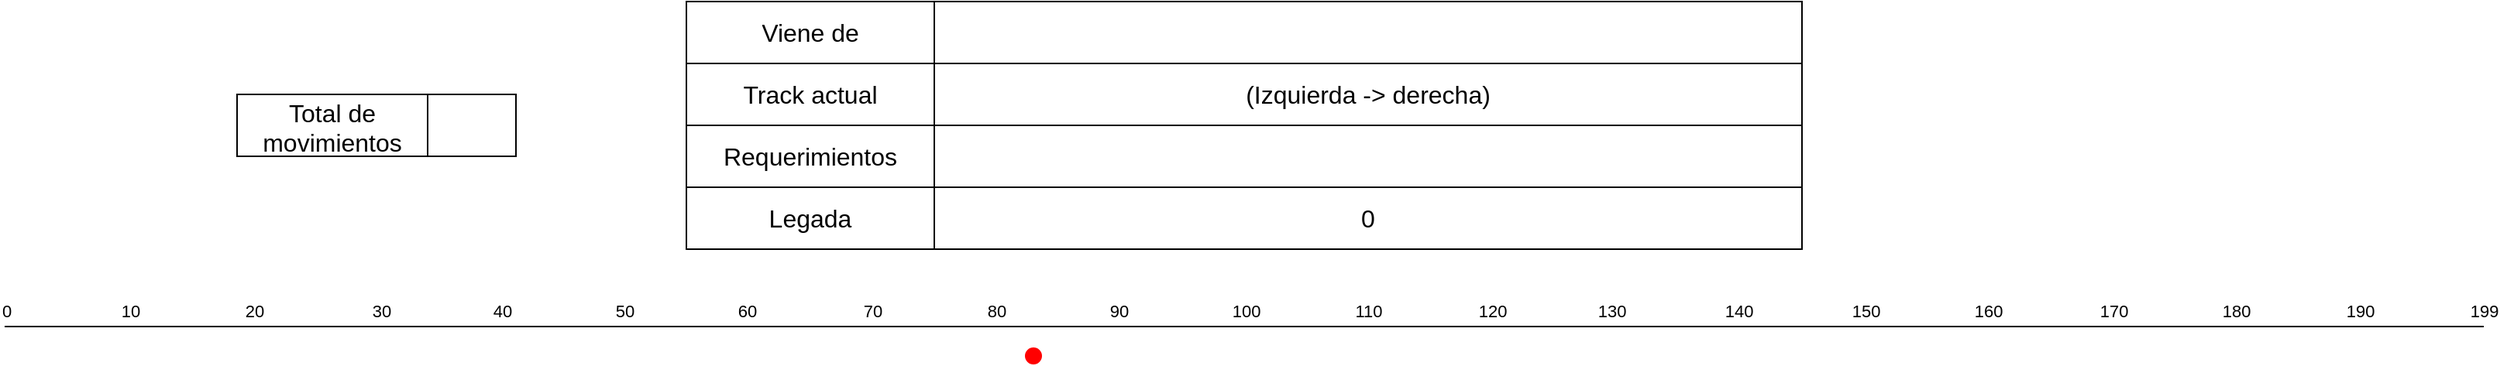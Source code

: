 <mxfile version="22.1.3" type="device">
  <diagram name="Page-1" id="3K1C0nyswlFL-O_2c9Qy">
    <mxGraphModel dx="1647" dy="873" grid="1" gridSize="10" guides="1" tooltips="1" connect="1" arrows="1" fold="1" page="1" pageScale="1" pageWidth="827" pageHeight="1169" math="0" shadow="0">
      <root>
        <mxCell id="0" />
        <mxCell id="1" parent="0" />
        <mxCell id="g0mQy8Gciv3Qlwi9EDm0-2" value="" style="ellipse;whiteSpace=wrap;html=1;aspect=fixed;fillColor=#FF0000;strokeColor=#FF0000;" parent="1" vertex="1">
          <mxGeometry x="699" y="234" width="10" height="10" as="geometry" />
        </mxCell>
        <mxCell id="g0mQy8Gciv3Qlwi9EDm0-7" value="" style="endArrow=none;html=1;rounded=0;" parent="1" edge="1">
          <mxGeometry width="50" height="50" relative="1" as="geometry">
            <mxPoint x="40" y="220" as="sourcePoint" />
            <mxPoint x="1640" y="220" as="targetPoint" />
          </mxGeometry>
        </mxCell>
        <mxCell id="g0mQy8Gciv3Qlwi9EDm0-8" value="0" style="edgeLabel;html=1;align=center;verticalAlign=middle;resizable=0;points=[];" parent="g0mQy8Gciv3Qlwi9EDm0-7" vertex="1" connectable="0">
          <mxGeometry x="-0.957" y="4" relative="1" as="geometry">
            <mxPoint x="-34" y="-6" as="offset" />
          </mxGeometry>
        </mxCell>
        <mxCell id="g0mQy8Gciv3Qlwi9EDm0-9" value="199" style="edgeLabel;html=1;align=center;verticalAlign=middle;resizable=0;points=[];" parent="g0mQy8Gciv3Qlwi9EDm0-7" vertex="1" connectable="0">
          <mxGeometry x="0.964" y="-2" relative="1" as="geometry">
            <mxPoint x="29" y="-12" as="offset" />
          </mxGeometry>
        </mxCell>
        <mxCell id="g0mQy8Gciv3Qlwi9EDm0-16" value="10" style="edgeLabel;html=1;align=center;verticalAlign=middle;resizable=0;points=[];" parent="g0mQy8Gciv3Qlwi9EDm0-7" vertex="1" connectable="0">
          <mxGeometry x="-0.899" relative="1" as="geometry">
            <mxPoint y="-10" as="offset" />
          </mxGeometry>
        </mxCell>
        <mxCell id="g0mQy8Gciv3Qlwi9EDm0-17" value="20" style="edgeLabel;html=1;align=center;verticalAlign=middle;resizable=0;points=[];" parent="g0mQy8Gciv3Qlwi9EDm0-7" vertex="1" connectable="0">
          <mxGeometry x="-0.799" y="2" relative="1" as="geometry">
            <mxPoint y="-8" as="offset" />
          </mxGeometry>
        </mxCell>
        <mxCell id="g0mQy8Gciv3Qlwi9EDm0-18" value="30" style="edgeLabel;html=1;align=center;verticalAlign=middle;resizable=0;points=[];" parent="g0mQy8Gciv3Qlwi9EDm0-7" vertex="1" connectable="0">
          <mxGeometry x="-0.697" y="4" relative="1" as="geometry">
            <mxPoint y="-6" as="offset" />
          </mxGeometry>
        </mxCell>
        <mxCell id="g0mQy8Gciv3Qlwi9EDm0-19" value="40" style="edgeLabel;html=1;align=center;verticalAlign=middle;resizable=0;points=[];" parent="g0mQy8Gciv3Qlwi9EDm0-7" vertex="1" connectable="0">
          <mxGeometry x="-0.599" y="-2" relative="1" as="geometry">
            <mxPoint y="-12" as="offset" />
          </mxGeometry>
        </mxCell>
        <mxCell id="g0mQy8Gciv3Qlwi9EDm0-20" value="50" style="edgeLabel;html=1;align=center;verticalAlign=middle;resizable=0;points=[];" parent="g0mQy8Gciv3Qlwi9EDm0-7" vertex="1" connectable="0">
          <mxGeometry x="-0.503" y="-3" relative="1" as="geometry">
            <mxPoint x="2" y="-13" as="offset" />
          </mxGeometry>
        </mxCell>
        <mxCell id="g0mQy8Gciv3Qlwi9EDm0-21" value="60" style="edgeLabel;html=1;align=center;verticalAlign=middle;resizable=0;points=[];" parent="g0mQy8Gciv3Qlwi9EDm0-7" vertex="1" connectable="0">
          <mxGeometry x="-0.405" y="2" relative="1" as="geometry">
            <mxPoint x="3" y="-8" as="offset" />
          </mxGeometry>
        </mxCell>
        <mxCell id="g0mQy8Gciv3Qlwi9EDm0-22" value="70" style="edgeLabel;html=1;align=center;verticalAlign=middle;resizable=0;points=[];" parent="g0mQy8Gciv3Qlwi9EDm0-7" vertex="1" connectable="0">
          <mxGeometry x="-0.299" y="2" relative="1" as="geometry">
            <mxPoint x="-1" y="-8" as="offset" />
          </mxGeometry>
        </mxCell>
        <mxCell id="g0mQy8Gciv3Qlwi9EDm0-23" value="80" style="edgeLabel;html=1;align=center;verticalAlign=middle;resizable=0;points=[];" parent="g0mQy8Gciv3Qlwi9EDm0-7" vertex="1" connectable="0">
          <mxGeometry x="-0.199" y="4" relative="1" as="geometry">
            <mxPoint x="-1" y="-6" as="offset" />
          </mxGeometry>
        </mxCell>
        <mxCell id="g0mQy8Gciv3Qlwi9EDm0-25" value="90" style="edgeLabel;html=1;align=center;verticalAlign=middle;resizable=0;points=[];" parent="g0mQy8Gciv3Qlwi9EDm0-7" vertex="1" connectable="0">
          <mxGeometry x="-0.105" y="-2" relative="1" as="geometry">
            <mxPoint x="3" y="-12" as="offset" />
          </mxGeometry>
        </mxCell>
        <mxCell id="g0mQy8Gciv3Qlwi9EDm0-46" value="100" style="edgeLabel;html=1;align=center;verticalAlign=middle;resizable=0;points=[];" parent="g0mQy8Gciv3Qlwi9EDm0-7" vertex="1" connectable="0">
          <mxGeometry x="-0.007" relative="1" as="geometry">
            <mxPoint x="6" y="-10" as="offset" />
          </mxGeometry>
        </mxCell>
        <mxCell id="g0mQy8Gciv3Qlwi9EDm0-49" value="110" style="edgeLabel;html=1;align=center;verticalAlign=middle;resizable=0;points=[];" parent="g0mQy8Gciv3Qlwi9EDm0-7" vertex="1" connectable="0">
          <mxGeometry x="0.092" relative="1" as="geometry">
            <mxPoint x="6" y="-10" as="offset" />
          </mxGeometry>
        </mxCell>
        <mxCell id="g0mQy8Gciv3Qlwi9EDm0-50" value="120" style="edgeLabel;html=1;align=center;verticalAlign=middle;resizable=0;points=[];" parent="g0mQy8Gciv3Qlwi9EDm0-7" vertex="1" connectable="0">
          <mxGeometry x="0.197" relative="1" as="geometry">
            <mxPoint x="2" y="-10" as="offset" />
          </mxGeometry>
        </mxCell>
        <mxCell id="g0mQy8Gciv3Qlwi9EDm0-51" value="130" style="edgeLabel;html=1;align=center;verticalAlign=middle;resizable=0;points=[];" parent="g0mQy8Gciv3Qlwi9EDm0-7" vertex="1" connectable="0">
          <mxGeometry x="0.292" relative="1" as="geometry">
            <mxPoint x="3" y="-10" as="offset" />
          </mxGeometry>
        </mxCell>
        <mxCell id="g0mQy8Gciv3Qlwi9EDm0-52" value="140" style="edgeLabel;html=1;align=center;verticalAlign=middle;resizable=0;points=[];" parent="g0mQy8Gciv3Qlwi9EDm0-7" vertex="1" connectable="0">
          <mxGeometry x="0.395" y="-4" relative="1" as="geometry">
            <mxPoint x="3" y="-14" as="offset" />
          </mxGeometry>
        </mxCell>
        <mxCell id="g0mQy8Gciv3Qlwi9EDm0-53" value="150" style="edgeLabel;html=1;align=center;verticalAlign=middle;resizable=0;points=[];" parent="g0mQy8Gciv3Qlwi9EDm0-7" vertex="1" connectable="0">
          <mxGeometry x="0.499" y="2" relative="1" as="geometry">
            <mxPoint x="2" y="-8" as="offset" />
          </mxGeometry>
        </mxCell>
        <mxCell id="g0mQy8Gciv3Qlwi9EDm0-54" value="160" style="edgeLabel;html=1;align=center;verticalAlign=middle;resizable=0;points=[];" parent="g0mQy8Gciv3Qlwi9EDm0-7" vertex="1" connectable="0">
          <mxGeometry x="0.601" relative="1" as="geometry">
            <mxPoint x="-1" y="-10" as="offset" />
          </mxGeometry>
        </mxCell>
        <mxCell id="g0mQy8Gciv3Qlwi9EDm0-55" value="170" style="edgeLabel;html=1;align=center;verticalAlign=middle;resizable=0;points=[];" parent="g0mQy8Gciv3Qlwi9EDm0-7" vertex="1" connectable="0">
          <mxGeometry x="0.703" y="3" relative="1" as="geometry">
            <mxPoint x="-2" y="-7" as="offset" />
          </mxGeometry>
        </mxCell>
        <mxCell id="g0mQy8Gciv3Qlwi9EDm0-56" value="180" style="edgeLabel;html=1;align=center;verticalAlign=middle;resizable=0;points=[];" parent="g0mQy8Gciv3Qlwi9EDm0-7" vertex="1" connectable="0">
          <mxGeometry x="0.799" relative="1" as="geometry">
            <mxPoint x="1" y="-10" as="offset" />
          </mxGeometry>
        </mxCell>
        <mxCell id="g0mQy8Gciv3Qlwi9EDm0-57" value="190" style="edgeLabel;html=1;align=center;verticalAlign=middle;resizable=0;points=[];" parent="g0mQy8Gciv3Qlwi9EDm0-7" vertex="1" connectable="0">
          <mxGeometry x="0.901" y="3" relative="1" as="geometry">
            <mxPoint x="-1" y="-7" as="offset" />
          </mxGeometry>
        </mxCell>
        <mxCell id="g0mQy8Gciv3Qlwi9EDm0-62" value="" style="shape=table;startSize=0;container=1;collapsible=0;childLayout=tableLayout;fontSize=16;swimlaneLine=1;" parent="1" vertex="1">
          <mxGeometry x="480" y="10" width="720" height="160" as="geometry" />
        </mxCell>
        <mxCell id="g0mQy8Gciv3Qlwi9EDm0-63" value="" style="shape=tableRow;horizontal=0;startSize=0;swimlaneHead=0;swimlaneBody=0;strokeColor=inherit;top=0;left=0;bottom=0;right=0;collapsible=0;dropTarget=0;fillColor=none;points=[[0,0.5],[1,0.5]];portConstraint=eastwest;fontSize=16;" parent="g0mQy8Gciv3Qlwi9EDm0-62" vertex="1">
          <mxGeometry width="720" height="40" as="geometry" />
        </mxCell>
        <mxCell id="g0mQy8Gciv3Qlwi9EDm0-64" value="Viene de" style="shape=partialRectangle;html=1;whiteSpace=wrap;connectable=0;strokeColor=inherit;overflow=hidden;fillColor=none;top=0;left=0;bottom=0;right=0;pointerEvents=1;fontSize=16;" parent="g0mQy8Gciv3Qlwi9EDm0-63" vertex="1">
          <mxGeometry width="160" height="40" as="geometry">
            <mxRectangle width="160" height="40" as="alternateBounds" />
          </mxGeometry>
        </mxCell>
        <mxCell id="g0mQy8Gciv3Qlwi9EDm0-65" value="" style="shape=partialRectangle;html=1;whiteSpace=wrap;connectable=0;strokeColor=inherit;overflow=hidden;fillColor=none;top=0;left=0;bottom=0;right=0;pointerEvents=1;fontSize=16;" parent="g0mQy8Gciv3Qlwi9EDm0-63" vertex="1">
          <mxGeometry x="160" width="560" height="40" as="geometry">
            <mxRectangle width="560" height="40" as="alternateBounds" />
          </mxGeometry>
        </mxCell>
        <mxCell id="g0mQy8Gciv3Qlwi9EDm0-67" value="" style="shape=tableRow;horizontal=0;startSize=0;swimlaneHead=0;swimlaneBody=0;strokeColor=inherit;top=0;left=0;bottom=0;right=0;collapsible=0;dropTarget=0;fillColor=none;points=[[0,0.5],[1,0.5]];portConstraint=eastwest;fontSize=16;" parent="g0mQy8Gciv3Qlwi9EDm0-62" vertex="1">
          <mxGeometry y="40" width="720" height="40" as="geometry" />
        </mxCell>
        <mxCell id="g0mQy8Gciv3Qlwi9EDm0-68" value="Track actual" style="shape=partialRectangle;html=1;whiteSpace=wrap;connectable=0;strokeColor=inherit;overflow=hidden;fillColor=none;top=0;left=0;bottom=0;right=0;pointerEvents=1;fontSize=16;" parent="g0mQy8Gciv3Qlwi9EDm0-67" vertex="1">
          <mxGeometry width="160" height="40" as="geometry">
            <mxRectangle width="160" height="40" as="alternateBounds" />
          </mxGeometry>
        </mxCell>
        <mxCell id="g0mQy8Gciv3Qlwi9EDm0-69" value="(Izquierda -&amp;gt; derecha)" style="shape=partialRectangle;html=1;whiteSpace=wrap;connectable=0;strokeColor=inherit;overflow=hidden;fillColor=none;top=0;left=0;bottom=0;right=0;pointerEvents=1;fontSize=16;" parent="g0mQy8Gciv3Qlwi9EDm0-67" vertex="1">
          <mxGeometry x="160" width="560" height="40" as="geometry">
            <mxRectangle width="560" height="40" as="alternateBounds" />
          </mxGeometry>
        </mxCell>
        <mxCell id="g0mQy8Gciv3Qlwi9EDm0-71" value="" style="shape=tableRow;horizontal=0;startSize=0;swimlaneHead=0;swimlaneBody=0;strokeColor=inherit;top=0;left=0;bottom=0;right=0;collapsible=0;dropTarget=0;fillColor=none;points=[[0,0.5],[1,0.5]];portConstraint=eastwest;fontSize=16;" parent="g0mQy8Gciv3Qlwi9EDm0-62" vertex="1">
          <mxGeometry y="80" width="720" height="40" as="geometry" />
        </mxCell>
        <mxCell id="g0mQy8Gciv3Qlwi9EDm0-72" value="Requerimientos" style="shape=partialRectangle;html=1;whiteSpace=wrap;connectable=0;strokeColor=inherit;overflow=hidden;fillColor=none;top=0;left=0;bottom=0;right=0;pointerEvents=1;fontSize=16;" parent="g0mQy8Gciv3Qlwi9EDm0-71" vertex="1">
          <mxGeometry width="160" height="40" as="geometry">
            <mxRectangle width="160" height="40" as="alternateBounds" />
          </mxGeometry>
        </mxCell>
        <mxCell id="g0mQy8Gciv3Qlwi9EDm0-73" value="" style="shape=partialRectangle;html=1;whiteSpace=wrap;connectable=0;strokeColor=inherit;overflow=hidden;fillColor=none;top=0;left=0;bottom=0;right=0;pointerEvents=1;fontSize=16;verticalAlign=middle;labelPosition=center;verticalLabelPosition=middle;align=center;" parent="g0mQy8Gciv3Qlwi9EDm0-71" vertex="1">
          <mxGeometry x="160" width="560" height="40" as="geometry">
            <mxRectangle width="560" height="40" as="alternateBounds" />
          </mxGeometry>
        </mxCell>
        <mxCell id="g0mQy8Gciv3Qlwi9EDm0-99" style="shape=tableRow;horizontal=0;startSize=0;swimlaneHead=0;swimlaneBody=0;strokeColor=inherit;top=0;left=0;bottom=0;right=0;collapsible=0;dropTarget=0;fillColor=none;points=[[0,0.5],[1,0.5]];portConstraint=eastwest;fontSize=16;" parent="g0mQy8Gciv3Qlwi9EDm0-62" vertex="1">
          <mxGeometry y="120" width="720" height="40" as="geometry" />
        </mxCell>
        <mxCell id="g0mQy8Gciv3Qlwi9EDm0-100" value="Legada" style="shape=partialRectangle;html=1;whiteSpace=wrap;connectable=0;strokeColor=inherit;overflow=hidden;fillColor=none;top=0;left=0;bottom=0;right=0;pointerEvents=1;fontSize=16;" parent="g0mQy8Gciv3Qlwi9EDm0-99" vertex="1">
          <mxGeometry width="160" height="40" as="geometry">
            <mxRectangle width="160" height="40" as="alternateBounds" />
          </mxGeometry>
        </mxCell>
        <mxCell id="g0mQy8Gciv3Qlwi9EDm0-101" value="0" style="shape=partialRectangle;html=1;whiteSpace=wrap;connectable=0;strokeColor=inherit;overflow=hidden;fillColor=none;top=0;left=0;bottom=0;right=0;pointerEvents=1;fontSize=16;" parent="g0mQy8Gciv3Qlwi9EDm0-99" vertex="1">
          <mxGeometry x="160" width="560" height="40" as="geometry">
            <mxRectangle width="560" height="40" as="alternateBounds" />
          </mxGeometry>
        </mxCell>
        <mxCell id="9q1age1-8BXqLCWACAwK-1" value="" style="shape=table;startSize=0;container=1;collapsible=0;childLayout=tableLayout;fontSize=16;" vertex="1" parent="1">
          <mxGeometry x="190" y="70" width="180" height="40" as="geometry" />
        </mxCell>
        <mxCell id="9q1age1-8BXqLCWACAwK-2" value="" style="shape=tableRow;horizontal=0;startSize=0;swimlaneHead=0;swimlaneBody=0;strokeColor=inherit;top=0;left=0;bottom=0;right=0;collapsible=0;dropTarget=0;fillColor=none;points=[[0,0.5],[1,0.5]];portConstraint=eastwest;fontSize=16;" vertex="1" parent="9q1age1-8BXqLCWACAwK-1">
          <mxGeometry width="180" height="40" as="geometry" />
        </mxCell>
        <mxCell id="9q1age1-8BXqLCWACAwK-3" value="Total de movimientos" style="shape=partialRectangle;html=1;whiteSpace=wrap;connectable=0;strokeColor=inherit;overflow=hidden;fillColor=none;top=0;left=0;bottom=0;right=0;pointerEvents=1;fontSize=16;" vertex="1" parent="9q1age1-8BXqLCWACAwK-2">
          <mxGeometry width="123" height="40" as="geometry">
            <mxRectangle width="123" height="40" as="alternateBounds" />
          </mxGeometry>
        </mxCell>
        <mxCell id="9q1age1-8BXqLCWACAwK-4" value="" style="shape=partialRectangle;html=1;whiteSpace=wrap;connectable=0;strokeColor=inherit;overflow=hidden;fillColor=none;top=0;left=0;bottom=0;right=0;pointerEvents=1;fontSize=16;" vertex="1" parent="9q1age1-8BXqLCWACAwK-2">
          <mxGeometry x="123" width="57" height="40" as="geometry">
            <mxRectangle width="57" height="40" as="alternateBounds" />
          </mxGeometry>
        </mxCell>
      </root>
    </mxGraphModel>
  </diagram>
</mxfile>
